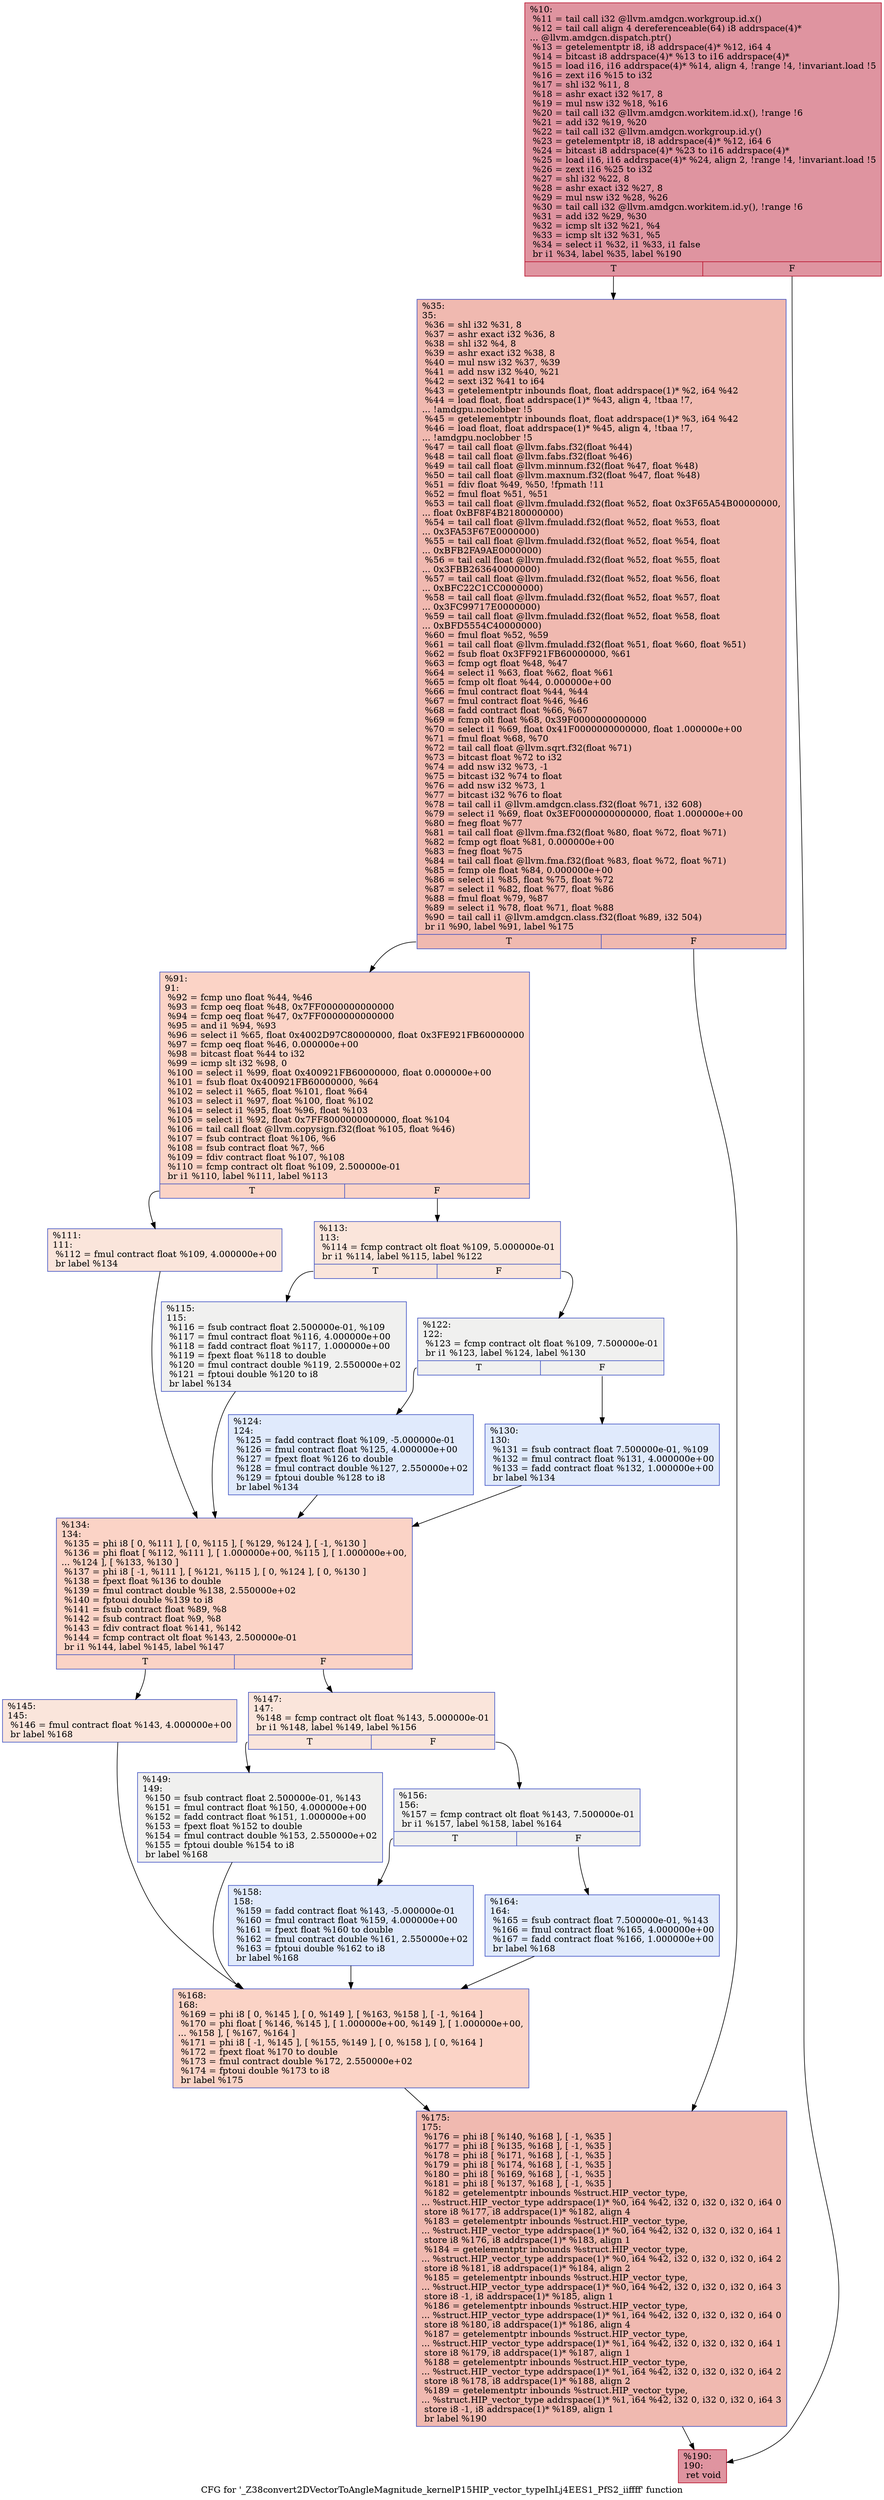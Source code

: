 digraph "CFG for '_Z38convert2DVectorToAngleMagnitude_kernelP15HIP_vector_typeIhLj4EES1_PfS2_iiffff' function" {
	label="CFG for '_Z38convert2DVectorToAngleMagnitude_kernelP15HIP_vector_typeIhLj4EES1_PfS2_iiffff' function";

	Node0x51faba0 [shape=record,color="#b70d28ff", style=filled, fillcolor="#b70d2870",label="{%10:\l  %11 = tail call i32 @llvm.amdgcn.workgroup.id.x()\l  %12 = tail call align 4 dereferenceable(64) i8 addrspace(4)*\l... @llvm.amdgcn.dispatch.ptr()\l  %13 = getelementptr i8, i8 addrspace(4)* %12, i64 4\l  %14 = bitcast i8 addrspace(4)* %13 to i16 addrspace(4)*\l  %15 = load i16, i16 addrspace(4)* %14, align 4, !range !4, !invariant.load !5\l  %16 = zext i16 %15 to i32\l  %17 = shl i32 %11, 8\l  %18 = ashr exact i32 %17, 8\l  %19 = mul nsw i32 %18, %16\l  %20 = tail call i32 @llvm.amdgcn.workitem.id.x(), !range !6\l  %21 = add i32 %19, %20\l  %22 = tail call i32 @llvm.amdgcn.workgroup.id.y()\l  %23 = getelementptr i8, i8 addrspace(4)* %12, i64 6\l  %24 = bitcast i8 addrspace(4)* %23 to i16 addrspace(4)*\l  %25 = load i16, i16 addrspace(4)* %24, align 2, !range !4, !invariant.load !5\l  %26 = zext i16 %25 to i32\l  %27 = shl i32 %22, 8\l  %28 = ashr exact i32 %27, 8\l  %29 = mul nsw i32 %28, %26\l  %30 = tail call i32 @llvm.amdgcn.workitem.id.y(), !range !6\l  %31 = add i32 %29, %30\l  %32 = icmp slt i32 %21, %4\l  %33 = icmp slt i32 %31, %5\l  %34 = select i1 %32, i1 %33, i1 false\l  br i1 %34, label %35, label %190\l|{<s0>T|<s1>F}}"];
	Node0x51faba0:s0 -> Node0x51fd1c0;
	Node0x51faba0:s1 -> Node0x51ff590;
	Node0x51fd1c0 [shape=record,color="#3d50c3ff", style=filled, fillcolor="#de614d70",label="{%35:\l35:                                               \l  %36 = shl i32 %31, 8\l  %37 = ashr exact i32 %36, 8\l  %38 = shl i32 %4, 8\l  %39 = ashr exact i32 %38, 8\l  %40 = mul nsw i32 %37, %39\l  %41 = add nsw i32 %40, %21\l  %42 = sext i32 %41 to i64\l  %43 = getelementptr inbounds float, float addrspace(1)* %2, i64 %42\l  %44 = load float, float addrspace(1)* %43, align 4, !tbaa !7,\l... !amdgpu.noclobber !5\l  %45 = getelementptr inbounds float, float addrspace(1)* %3, i64 %42\l  %46 = load float, float addrspace(1)* %45, align 4, !tbaa !7,\l... !amdgpu.noclobber !5\l  %47 = tail call float @llvm.fabs.f32(float %44)\l  %48 = tail call float @llvm.fabs.f32(float %46)\l  %49 = tail call float @llvm.minnum.f32(float %47, float %48)\l  %50 = tail call float @llvm.maxnum.f32(float %47, float %48)\l  %51 = fdiv float %49, %50, !fpmath !11\l  %52 = fmul float %51, %51\l  %53 = tail call float @llvm.fmuladd.f32(float %52, float 0x3F65A54B00000000,\l... float 0xBF8F4B2180000000)\l  %54 = tail call float @llvm.fmuladd.f32(float %52, float %53, float\l... 0x3FA53F67E0000000)\l  %55 = tail call float @llvm.fmuladd.f32(float %52, float %54, float\l... 0xBFB2FA9AE0000000)\l  %56 = tail call float @llvm.fmuladd.f32(float %52, float %55, float\l... 0x3FBB263640000000)\l  %57 = tail call float @llvm.fmuladd.f32(float %52, float %56, float\l... 0xBFC22C1CC0000000)\l  %58 = tail call float @llvm.fmuladd.f32(float %52, float %57, float\l... 0x3FC99717E0000000)\l  %59 = tail call float @llvm.fmuladd.f32(float %52, float %58, float\l... 0xBFD5554C40000000)\l  %60 = fmul float %52, %59\l  %61 = tail call float @llvm.fmuladd.f32(float %51, float %60, float %51)\l  %62 = fsub float 0x3FF921FB60000000, %61\l  %63 = fcmp ogt float %48, %47\l  %64 = select i1 %63, float %62, float %61\l  %65 = fcmp olt float %44, 0.000000e+00\l  %66 = fmul contract float %44, %44\l  %67 = fmul contract float %46, %46\l  %68 = fadd contract float %66, %67\l  %69 = fcmp olt float %68, 0x39F0000000000000\l  %70 = select i1 %69, float 0x41F0000000000000, float 1.000000e+00\l  %71 = fmul float %68, %70\l  %72 = tail call float @llvm.sqrt.f32(float %71)\l  %73 = bitcast float %72 to i32\l  %74 = add nsw i32 %73, -1\l  %75 = bitcast i32 %74 to float\l  %76 = add nsw i32 %73, 1\l  %77 = bitcast i32 %76 to float\l  %78 = tail call i1 @llvm.amdgcn.class.f32(float %71, i32 608)\l  %79 = select i1 %69, float 0x3EF0000000000000, float 1.000000e+00\l  %80 = fneg float %77\l  %81 = tail call float @llvm.fma.f32(float %80, float %72, float %71)\l  %82 = fcmp ogt float %81, 0.000000e+00\l  %83 = fneg float %75\l  %84 = tail call float @llvm.fma.f32(float %83, float %72, float %71)\l  %85 = fcmp ole float %84, 0.000000e+00\l  %86 = select i1 %85, float %75, float %72\l  %87 = select i1 %82, float %77, float %86\l  %88 = fmul float %79, %87\l  %89 = select i1 %78, float %71, float %88\l  %90 = tail call i1 @llvm.amdgcn.class.f32(float %89, i32 504)\l  br i1 %90, label %91, label %175\l|{<s0>T|<s1>F}}"];
	Node0x51fd1c0:s0 -> Node0x52041c0;
	Node0x51fd1c0:s1 -> Node0x5204210;
	Node0x52041c0 [shape=record,color="#3d50c3ff", style=filled, fillcolor="#f59c7d70",label="{%91:\l91:                                               \l  %92 = fcmp uno float %44, %46\l  %93 = fcmp oeq float %48, 0x7FF0000000000000\l  %94 = fcmp oeq float %47, 0x7FF0000000000000\l  %95 = and i1 %94, %93\l  %96 = select i1 %65, float 0x4002D97C80000000, float 0x3FE921FB60000000\l  %97 = fcmp oeq float %46, 0.000000e+00\l  %98 = bitcast float %44 to i32\l  %99 = icmp slt i32 %98, 0\l  %100 = select i1 %99, float 0x400921FB60000000, float 0.000000e+00\l  %101 = fsub float 0x400921FB60000000, %64\l  %102 = select i1 %65, float %101, float %64\l  %103 = select i1 %97, float %100, float %102\l  %104 = select i1 %95, float %96, float %103\l  %105 = select i1 %92, float 0x7FF8000000000000, float %104\l  %106 = tail call float @llvm.copysign.f32(float %105, float %46)\l  %107 = fsub contract float %106, %6\l  %108 = fsub contract float %7, %6\l  %109 = fdiv contract float %107, %108\l  %110 = fcmp contract olt float %109, 2.500000e-01\l  br i1 %110, label %111, label %113\l|{<s0>T|<s1>F}}"];
	Node0x52041c0:s0 -> Node0x5205160;
	Node0x52041c0:s1 -> Node0x52051f0;
	Node0x5205160 [shape=record,color="#3d50c3ff", style=filled, fillcolor="#f4c5ad70",label="{%111:\l111:                                              \l  %112 = fmul contract float %109, 4.000000e+00\l  br label %134\l}"];
	Node0x5205160 -> Node0x52053c0;
	Node0x52051f0 [shape=record,color="#3d50c3ff", style=filled, fillcolor="#f4c5ad70",label="{%113:\l113:                                              \l  %114 = fcmp contract olt float %109, 5.000000e-01\l  br i1 %114, label %115, label %122\l|{<s0>T|<s1>F}}"];
	Node0x52051f0:s0 -> Node0x5205550;
	Node0x52051f0:s1 -> Node0x52055e0;
	Node0x5205550 [shape=record,color="#3d50c3ff", style=filled, fillcolor="#dedcdb70",label="{%115:\l115:                                              \l  %116 = fsub contract float 2.500000e-01, %109\l  %117 = fmul contract float %116, 4.000000e+00\l  %118 = fadd contract float %117, 1.000000e+00\l  %119 = fpext float %118 to double\l  %120 = fmul contract double %119, 2.550000e+02\l  %121 = fptoui double %120 to i8\l  br label %134\l}"];
	Node0x5205550 -> Node0x52053c0;
	Node0x52055e0 [shape=record,color="#3d50c3ff", style=filled, fillcolor="#dedcdb70",label="{%122:\l122:                                              \l  %123 = fcmp contract olt float %109, 7.500000e-01\l  br i1 %123, label %124, label %130\l|{<s0>T|<s1>F}}"];
	Node0x52055e0:s0 -> Node0x5205b40;
	Node0x52055e0:s1 -> Node0x5205bd0;
	Node0x5205b40 [shape=record,color="#3d50c3ff", style=filled, fillcolor="#b9d0f970",label="{%124:\l124:                                              \l  %125 = fadd contract float %109, -5.000000e-01\l  %126 = fmul contract float %125, 4.000000e+00\l  %127 = fpext float %126 to double\l  %128 = fmul contract double %127, 2.550000e+02\l  %129 = fptoui double %128 to i8\l  br label %134\l}"];
	Node0x5205b40 -> Node0x52053c0;
	Node0x5205bd0 [shape=record,color="#3d50c3ff", style=filled, fillcolor="#b9d0f970",label="{%130:\l130:                                              \l  %131 = fsub contract float 7.500000e-01, %109\l  %132 = fmul contract float %131, 4.000000e+00\l  %133 = fadd contract float %132, 1.000000e+00\l  br label %134\l}"];
	Node0x5205bd0 -> Node0x52053c0;
	Node0x52053c0 [shape=record,color="#3d50c3ff", style=filled, fillcolor="#f59c7d70",label="{%134:\l134:                                              \l  %135 = phi i8 [ 0, %111 ], [ 0, %115 ], [ %129, %124 ], [ -1, %130 ]\l  %136 = phi float [ %112, %111 ], [ 1.000000e+00, %115 ], [ 1.000000e+00,\l... %124 ], [ %133, %130 ]\l  %137 = phi i8 [ -1, %111 ], [ %121, %115 ], [ 0, %124 ], [ 0, %130 ]\l  %138 = fpext float %136 to double\l  %139 = fmul contract double %138, 2.550000e+02\l  %140 = fptoui double %139 to i8\l  %141 = fsub contract float %89, %8\l  %142 = fsub contract float %9, %8\l  %143 = fdiv contract float %141, %142\l  %144 = fcmp contract olt float %143, 2.500000e-01\l  br i1 %144, label %145, label %147\l|{<s0>T|<s1>F}}"];
	Node0x52053c0:s0 -> Node0x5206d50;
	Node0x52053c0:s1 -> Node0x5206da0;
	Node0x5206d50 [shape=record,color="#3d50c3ff", style=filled, fillcolor="#f4c5ad70",label="{%145:\l145:                                              \l  %146 = fmul contract float %143, 4.000000e+00\l  br label %168\l}"];
	Node0x5206d50 -> Node0x5206f30;
	Node0x5206da0 [shape=record,color="#3d50c3ff", style=filled, fillcolor="#f4c5ad70",label="{%147:\l147:                                              \l  %148 = fcmp contract olt float %143, 5.000000e-01\l  br i1 %148, label %149, label %156\l|{<s0>T|<s1>F}}"];
	Node0x5206da0:s0 -> Node0x5207080;
	Node0x5206da0:s1 -> Node0x52070d0;
	Node0x5207080 [shape=record,color="#3d50c3ff", style=filled, fillcolor="#dedcdb70",label="{%149:\l149:                                              \l  %150 = fsub contract float 2.500000e-01, %143\l  %151 = fmul contract float %150, 4.000000e+00\l  %152 = fadd contract float %151, 1.000000e+00\l  %153 = fpext float %152 to double\l  %154 = fmul contract double %153, 2.550000e+02\l  %155 = fptoui double %154 to i8\l  br label %168\l}"];
	Node0x5207080 -> Node0x5206f30;
	Node0x52070d0 [shape=record,color="#3d50c3ff", style=filled, fillcolor="#dedcdb70",label="{%156:\l156:                                              \l  %157 = fcmp contract olt float %143, 7.500000e-01\l  br i1 %157, label %158, label %164\l|{<s0>T|<s1>F}}"];
	Node0x52070d0:s0 -> Node0x5207630;
	Node0x52070d0:s1 -> Node0x5207680;
	Node0x5207630 [shape=record,color="#3d50c3ff", style=filled, fillcolor="#b9d0f970",label="{%158:\l158:                                              \l  %159 = fadd contract float %143, -5.000000e-01\l  %160 = fmul contract float %159, 4.000000e+00\l  %161 = fpext float %160 to double\l  %162 = fmul contract double %161, 2.550000e+02\l  %163 = fptoui double %162 to i8\l  br label %168\l}"];
	Node0x5207630 -> Node0x5206f30;
	Node0x5207680 [shape=record,color="#3d50c3ff", style=filled, fillcolor="#b9d0f970",label="{%164:\l164:                                              \l  %165 = fsub contract float 7.500000e-01, %143\l  %166 = fmul contract float %165, 4.000000e+00\l  %167 = fadd contract float %166, 1.000000e+00\l  br label %168\l}"];
	Node0x5207680 -> Node0x5206f30;
	Node0x5206f30 [shape=record,color="#3d50c3ff", style=filled, fillcolor="#f59c7d70",label="{%168:\l168:                                              \l  %169 = phi i8 [ 0, %145 ], [ 0, %149 ], [ %163, %158 ], [ -1, %164 ]\l  %170 = phi float [ %146, %145 ], [ 1.000000e+00, %149 ], [ 1.000000e+00,\l... %158 ], [ %167, %164 ]\l  %171 = phi i8 [ -1, %145 ], [ %155, %149 ], [ 0, %158 ], [ 0, %164 ]\l  %172 = fpext float %170 to double\l  %173 = fmul contract double %172, 2.550000e+02\l  %174 = fptoui double %173 to i8\l  br label %175\l}"];
	Node0x5206f30 -> Node0x5204210;
	Node0x5204210 [shape=record,color="#3d50c3ff", style=filled, fillcolor="#de614d70",label="{%175:\l175:                                              \l  %176 = phi i8 [ %140, %168 ], [ -1, %35 ]\l  %177 = phi i8 [ %135, %168 ], [ -1, %35 ]\l  %178 = phi i8 [ %171, %168 ], [ -1, %35 ]\l  %179 = phi i8 [ %174, %168 ], [ -1, %35 ]\l  %180 = phi i8 [ %169, %168 ], [ -1, %35 ]\l  %181 = phi i8 [ %137, %168 ], [ -1, %35 ]\l  %182 = getelementptr inbounds %struct.HIP_vector_type,\l... %struct.HIP_vector_type addrspace(1)* %0, i64 %42, i32 0, i32 0, i32 0, i64 0\l  store i8 %177, i8 addrspace(1)* %182, align 4\l  %183 = getelementptr inbounds %struct.HIP_vector_type,\l... %struct.HIP_vector_type addrspace(1)* %0, i64 %42, i32 0, i32 0, i32 0, i64 1\l  store i8 %176, i8 addrspace(1)* %183, align 1\l  %184 = getelementptr inbounds %struct.HIP_vector_type,\l... %struct.HIP_vector_type addrspace(1)* %0, i64 %42, i32 0, i32 0, i32 0, i64 2\l  store i8 %181, i8 addrspace(1)* %184, align 2\l  %185 = getelementptr inbounds %struct.HIP_vector_type,\l... %struct.HIP_vector_type addrspace(1)* %0, i64 %42, i32 0, i32 0, i32 0, i64 3\l  store i8 -1, i8 addrspace(1)* %185, align 1\l  %186 = getelementptr inbounds %struct.HIP_vector_type,\l... %struct.HIP_vector_type addrspace(1)* %1, i64 %42, i32 0, i32 0, i32 0, i64 0\l  store i8 %180, i8 addrspace(1)* %186, align 4\l  %187 = getelementptr inbounds %struct.HIP_vector_type,\l... %struct.HIP_vector_type addrspace(1)* %1, i64 %42, i32 0, i32 0, i32 0, i64 1\l  store i8 %179, i8 addrspace(1)* %187, align 1\l  %188 = getelementptr inbounds %struct.HIP_vector_type,\l... %struct.HIP_vector_type addrspace(1)* %1, i64 %42, i32 0, i32 0, i32 0, i64 2\l  store i8 %178, i8 addrspace(1)* %188, align 2\l  %189 = getelementptr inbounds %struct.HIP_vector_type,\l... %struct.HIP_vector_type addrspace(1)* %1, i64 %42, i32 0, i32 0, i32 0, i64 3\l  store i8 -1, i8 addrspace(1)* %189, align 1\l  br label %190\l}"];
	Node0x5204210 -> Node0x51ff590;
	Node0x51ff590 [shape=record,color="#b70d28ff", style=filled, fillcolor="#b70d2870",label="{%190:\l190:                                              \l  ret void\l}"];
}
